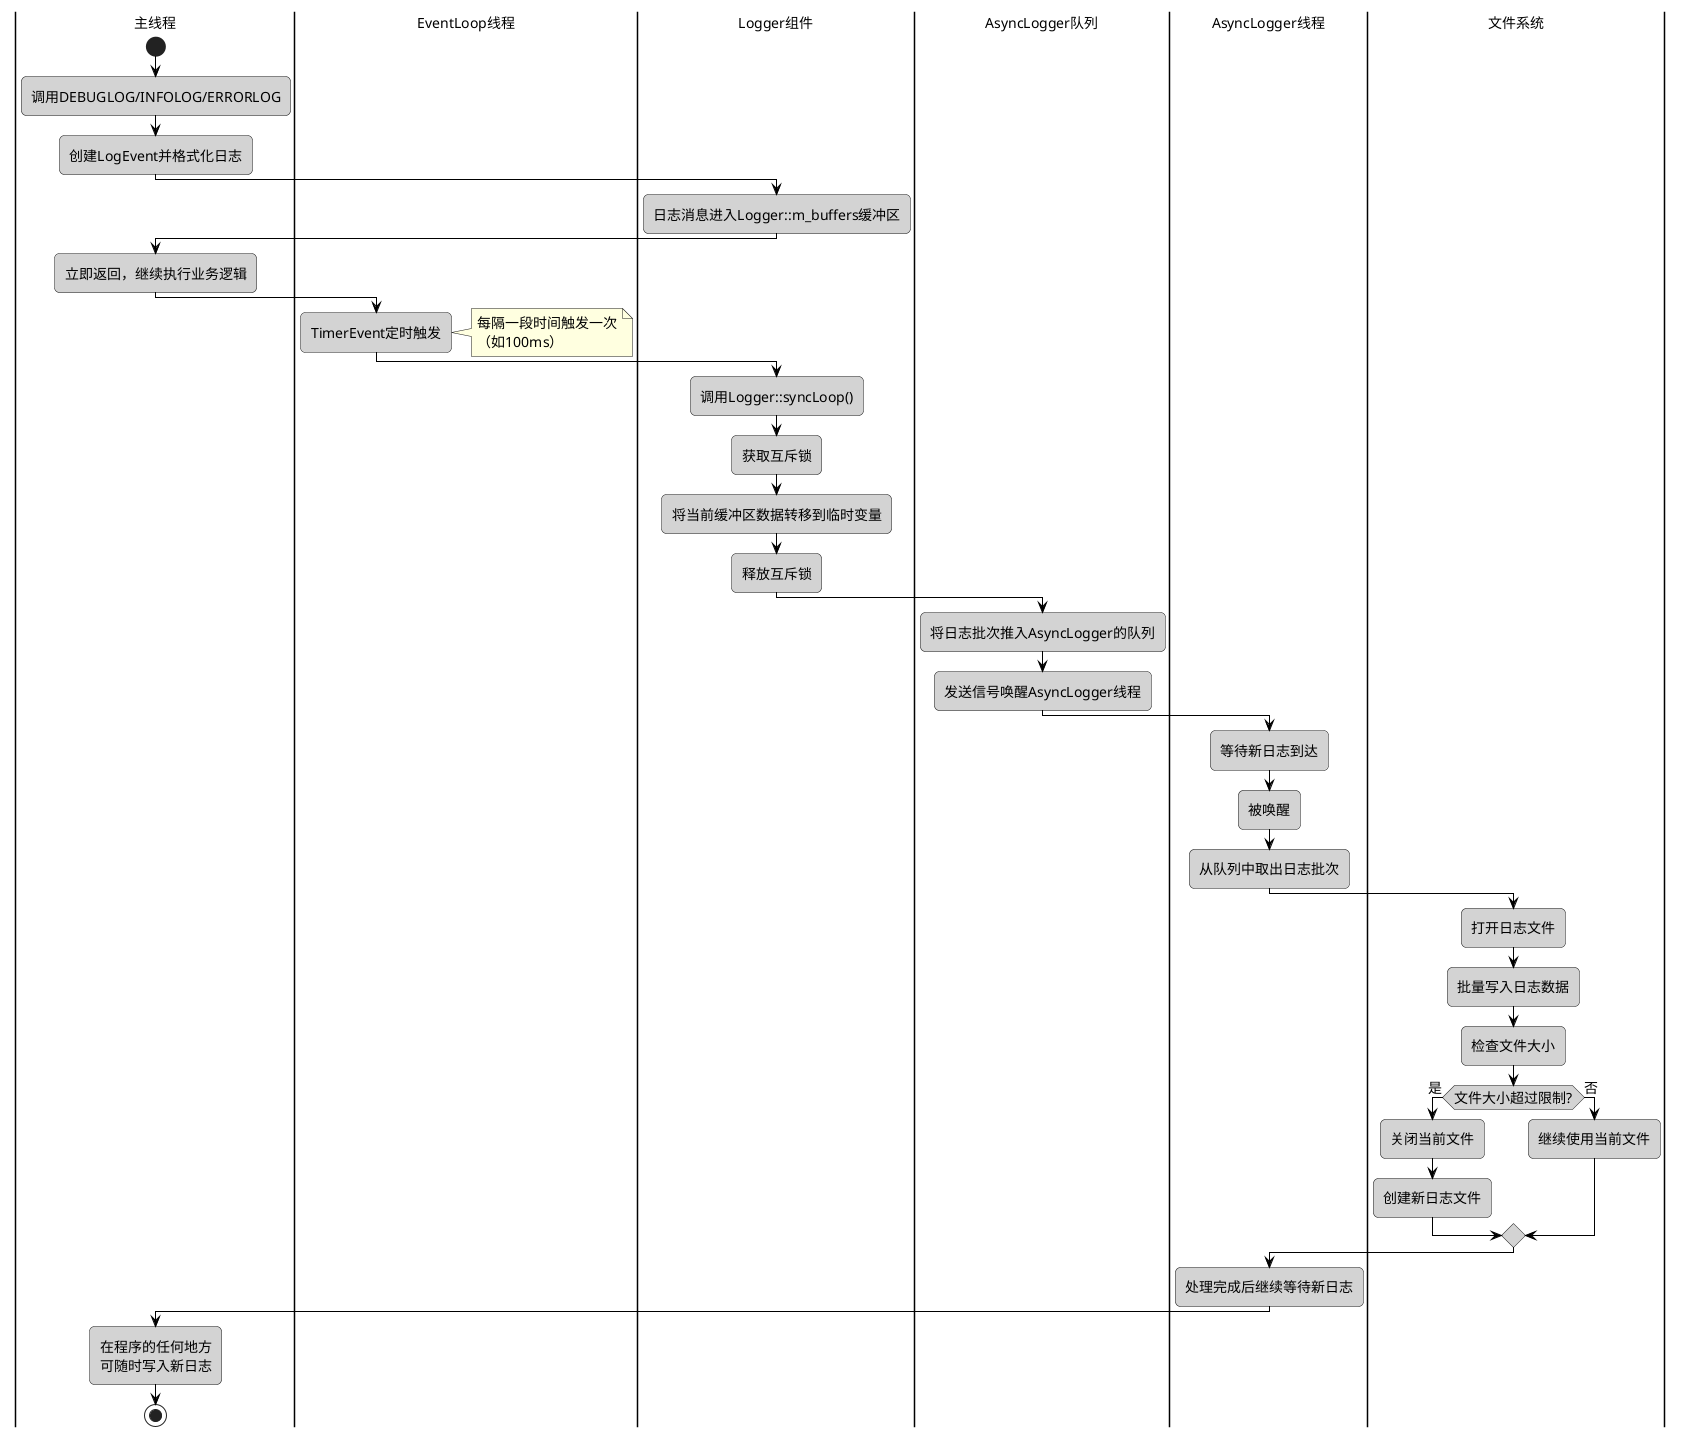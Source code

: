 @startuml Async Logger Flow

' 定义样式
skinparam backgroundColor white
skinparam defaultFontSize 14
skinparam ArrowColor black
skinparam ArrowThickness 1
skinparam roundcorner 10
skinparam activityBackgroundColor lightgrey
skinparam noteBackgroundColor lightyellow

' 定义泳道
|主线程|
|EventLoop线程|
|Logger组件|
|AsyncLogger队列|
|AsyncLogger线程|
|文件系统|

' 开始流程
|主线程|
start
:调用DEBUGLOG/INFOLOG/ERRORLOG;
:创建LogEvent并格式化日志;

|Logger组件|
:日志消息进入Logger::m_buffers缓冲区;


|主线程|
:立即返回，继续执行业务逻辑;


|EventLoop线程|
:TimerEvent定时触发;
note right: 每隔一段时间触发一次\n（如100ms）

|Logger组件|
:调用Logger::syncLoop();
:获取互斥锁;
:将当前缓冲区数据转移到临时变量;
:释放互斥锁;


|AsyncLogger队列|
:将日志批次推入AsyncLogger的队列;
:发送信号唤醒AsyncLogger线程;


|AsyncLogger线程|
:等待新日志到达;
:被唤醒;
:从队列中取出日志批次;


|文件系统|
:打开日志文件;
:批量写入日志数据;
:检查文件大小;

if (文件大小超过限制?) then (是)
  :关闭当前文件;
  :创建新日志文件;
else (否)
  :继续使用当前文件;
endif

|AsyncLogger线程|
:处理完成后继续等待新日志;

|主线程|
:在程序的任何地方\n可随时写入新日志;

stop

@enduml